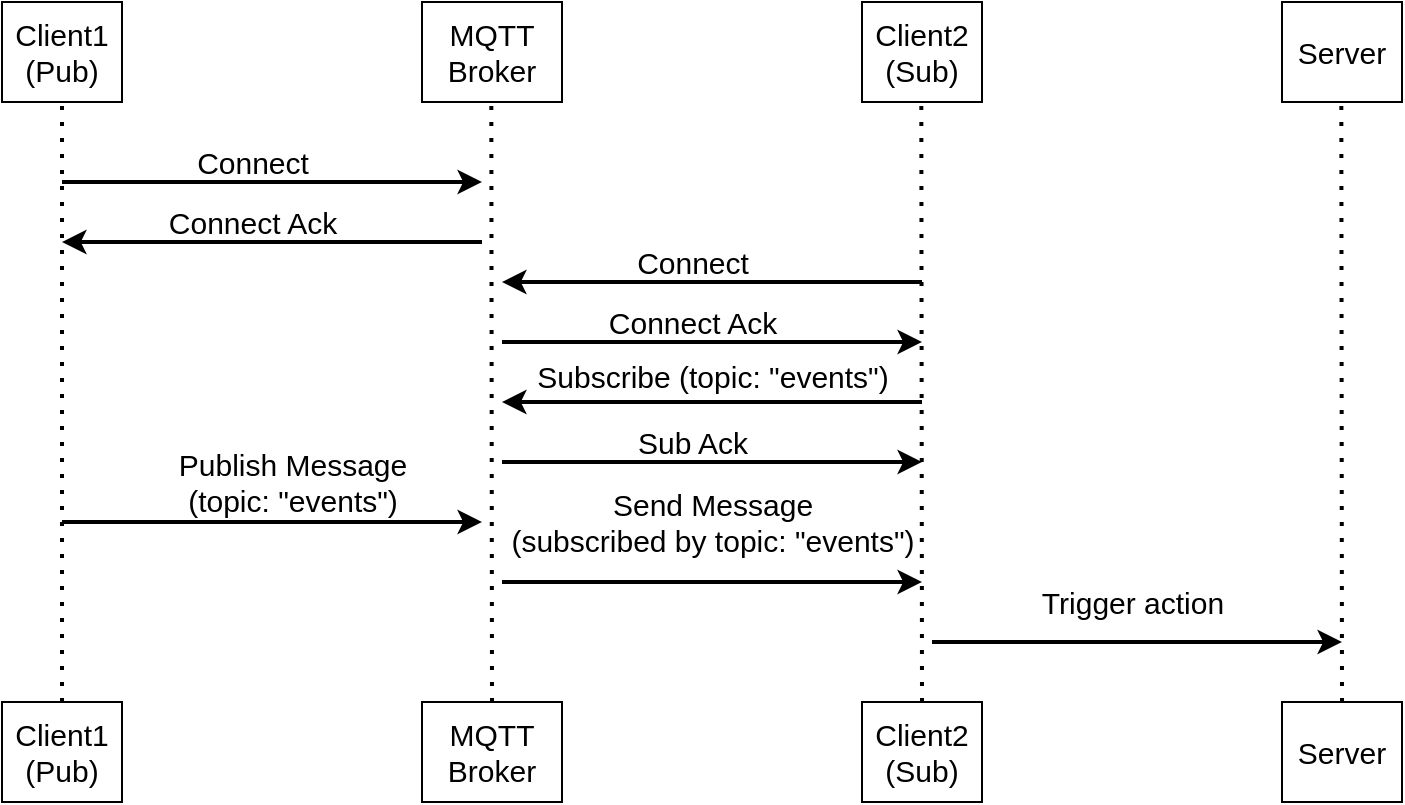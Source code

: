 <mxfile version="14.6.13" type="device"><diagram id="eZ-XlgyxA2OQ01sNlBkf" name="Page-1"><mxGraphModel dx="1415" dy="752" grid="1" gridSize="10" guides="1" tooltips="1" connect="1" arrows="1" fold="1" page="1" pageScale="1" pageWidth="827" pageHeight="1169" math="0" shadow="0"><root><mxCell id="0"/><mxCell id="1" parent="0"/><mxCell id="51J2xHO1Z3sdgw1FK7gn-1" value="Client1 (Pub)" style="rounded=0;whiteSpace=wrap;html=1;fontSize=15;" vertex="1" parent="1"><mxGeometry x="70" y="40" width="60" height="50" as="geometry"/></mxCell><mxCell id="51J2xHO1Z3sdgw1FK7gn-2" value="MQTT Broker" style="rounded=0;whiteSpace=wrap;html=1;fontSize=15;" vertex="1" parent="1"><mxGeometry x="280" y="40" width="70" height="50" as="geometry"/></mxCell><mxCell id="51J2xHO1Z3sdgw1FK7gn-3" value="Client2 (Sub)" style="rounded=0;whiteSpace=wrap;html=1;fontSize=15;" vertex="1" parent="1"><mxGeometry x="500" y="40" width="60" height="50" as="geometry"/></mxCell><mxCell id="51J2xHO1Z3sdgw1FK7gn-4" value="Server" style="rounded=0;whiteSpace=wrap;html=1;fontSize=15;" vertex="1" parent="1"><mxGeometry x="710" y="40" width="60" height="50" as="geometry"/></mxCell><mxCell id="51J2xHO1Z3sdgw1FK7gn-5" value="" style="endArrow=none;dashed=1;html=1;dashPattern=1 3;strokeWidth=2;fontSize=15;" edge="1" parent="1"><mxGeometry width="50" height="50" relative="1" as="geometry"><mxPoint x="100" y="390" as="sourcePoint"/><mxPoint x="100" y="90" as="targetPoint"/></mxGeometry></mxCell><mxCell id="51J2xHO1Z3sdgw1FK7gn-6" value="" style="endArrow=none;dashed=1;html=1;dashPattern=1 3;strokeWidth=2;fontSize=15;" edge="1" parent="1"><mxGeometry width="50" height="50" relative="1" as="geometry"><mxPoint x="315" y="390" as="sourcePoint"/><mxPoint x="314.66" y="90.0" as="targetPoint"/></mxGeometry></mxCell><mxCell id="51J2xHO1Z3sdgw1FK7gn-7" value="" style="endArrow=none;dashed=1;html=1;dashPattern=1 3;strokeWidth=2;fontSize=15;" edge="1" parent="1"><mxGeometry width="50" height="50" relative="1" as="geometry"><mxPoint x="530" y="390" as="sourcePoint"/><mxPoint x="529.66" y="90.0" as="targetPoint"/></mxGeometry></mxCell><mxCell id="51J2xHO1Z3sdgw1FK7gn-8" value="" style="endArrow=none;dashed=1;html=1;dashPattern=1 3;strokeWidth=2;fontSize=15;" edge="1" parent="1"><mxGeometry width="50" height="50" relative="1" as="geometry"><mxPoint x="740" y="390" as="sourcePoint"/><mxPoint x="739.66" y="90.0" as="targetPoint"/></mxGeometry></mxCell><mxCell id="51J2xHO1Z3sdgw1FK7gn-9" value="" style="endArrow=classic;html=1;fontSize=15;strokeWidth=2;" edge="1" parent="1"><mxGeometry width="50" height="50" relative="1" as="geometry"><mxPoint x="100" y="130" as="sourcePoint"/><mxPoint x="310" y="130" as="targetPoint"/></mxGeometry></mxCell><mxCell id="51J2xHO1Z3sdgw1FK7gn-10" value="Connect" style="text;html=1;align=center;verticalAlign=middle;resizable=0;points=[];autosize=1;strokeColor=none;fontSize=15;" vertex="1" parent="1"><mxGeometry x="160" y="110" width="70" height="20" as="geometry"/></mxCell><mxCell id="51J2xHO1Z3sdgw1FK7gn-12" value="" style="endArrow=classic;html=1;fontSize=15;strokeWidth=2;" edge="1" parent="1"><mxGeometry width="50" height="50" relative="1" as="geometry"><mxPoint x="310" y="160.0" as="sourcePoint"/><mxPoint x="100" y="160.0" as="targetPoint"/></mxGeometry></mxCell><mxCell id="51J2xHO1Z3sdgw1FK7gn-13" value="Connect Ack" style="text;html=1;align=center;verticalAlign=middle;resizable=0;points=[];autosize=1;strokeColor=none;fontSize=15;" vertex="1" parent="1"><mxGeometry x="145" y="140" width="100" height="20" as="geometry"/></mxCell><mxCell id="51J2xHO1Z3sdgw1FK7gn-14" value="" style="endArrow=classic;html=1;fontSize=15;strokeWidth=2;" edge="1" parent="1"><mxGeometry width="50" height="50" relative="1" as="geometry"><mxPoint x="530" y="180.0" as="sourcePoint"/><mxPoint x="320" y="180.0" as="targetPoint"/></mxGeometry></mxCell><mxCell id="51J2xHO1Z3sdgw1FK7gn-15" value="Connect" style="text;html=1;align=center;verticalAlign=middle;resizable=0;points=[];autosize=1;strokeColor=none;fontSize=15;" vertex="1" parent="1"><mxGeometry x="380" y="160" width="70" height="20" as="geometry"/></mxCell><mxCell id="51J2xHO1Z3sdgw1FK7gn-16" value="" style="endArrow=classic;html=1;fontSize=15;strokeWidth=2;" edge="1" parent="1"><mxGeometry width="50" height="50" relative="1" as="geometry"><mxPoint x="320" y="210.0" as="sourcePoint"/><mxPoint x="530" y="210.0" as="targetPoint"/></mxGeometry></mxCell><mxCell id="51J2xHO1Z3sdgw1FK7gn-17" value="Connect Ack" style="text;html=1;align=center;verticalAlign=middle;resizable=0;points=[];autosize=1;strokeColor=none;fontSize=15;" vertex="1" parent="1"><mxGeometry x="365" y="190" width="100" height="20" as="geometry"/></mxCell><mxCell id="51J2xHO1Z3sdgw1FK7gn-18" value="" style="endArrow=classic;html=1;fontSize=15;strokeWidth=2;" edge="1" parent="1"><mxGeometry width="50" height="50" relative="1" as="geometry"><mxPoint x="530" y="240.0" as="sourcePoint"/><mxPoint x="320" y="240.0" as="targetPoint"/></mxGeometry></mxCell><mxCell id="51J2xHO1Z3sdgw1FK7gn-19" value="Subscribe (topic: &quot;events&quot;)" style="text;html=1;align=center;verticalAlign=middle;resizable=0;points=[];autosize=1;strokeColor=none;fontSize=15;" vertex="1" parent="1"><mxGeometry x="330" y="217" width="190" height="20" as="geometry"/></mxCell><mxCell id="51J2xHO1Z3sdgw1FK7gn-20" value="" style="endArrow=classic;html=1;fontSize=15;strokeWidth=2;" edge="1" parent="1"><mxGeometry width="50" height="50" relative="1" as="geometry"><mxPoint x="320" y="270.0" as="sourcePoint"/><mxPoint x="530" y="270.0" as="targetPoint"/></mxGeometry></mxCell><mxCell id="51J2xHO1Z3sdgw1FK7gn-21" value="Sub Ack" style="text;html=1;align=center;verticalAlign=middle;resizable=0;points=[];autosize=1;strokeColor=none;fontSize=15;" vertex="1" parent="1"><mxGeometry x="380" y="250" width="70" height="20" as="geometry"/></mxCell><mxCell id="51J2xHO1Z3sdgw1FK7gn-22" value="" style="endArrow=classic;html=1;fontSize=15;strokeWidth=2;" edge="1" parent="1"><mxGeometry width="50" height="50" relative="1" as="geometry"><mxPoint x="100" y="300.0" as="sourcePoint"/><mxPoint x="310" y="300.0" as="targetPoint"/></mxGeometry></mxCell><mxCell id="51J2xHO1Z3sdgw1FK7gn-23" value="Publish Message&lt;br&gt;(topic: &quot;events&quot;)" style="text;html=1;align=center;verticalAlign=middle;resizable=0;points=[];autosize=1;strokeColor=none;fontSize=15;" vertex="1" parent="1"><mxGeometry x="150" y="260" width="130" height="40" as="geometry"/></mxCell><mxCell id="51J2xHO1Z3sdgw1FK7gn-24" value="" style="endArrow=classic;html=1;fontSize=15;strokeWidth=2;" edge="1" parent="1"><mxGeometry width="50" height="50" relative="1" as="geometry"><mxPoint x="320" y="330" as="sourcePoint"/><mxPoint x="530" y="330" as="targetPoint"/></mxGeometry></mxCell><mxCell id="51J2xHO1Z3sdgw1FK7gn-25" value="Send Message&lt;br&gt;(subscribed by topic: &quot;events&quot;)" style="text;html=1;align=center;verticalAlign=middle;resizable=0;points=[];autosize=1;strokeColor=none;fontSize=15;" vertex="1" parent="1"><mxGeometry x="315" y="280" width="220" height="40" as="geometry"/></mxCell><mxCell id="51J2xHO1Z3sdgw1FK7gn-26" value="" style="endArrow=classic;html=1;fontSize=15;strokeWidth=2;" edge="1" parent="1"><mxGeometry width="50" height="50" relative="1" as="geometry"><mxPoint x="535" y="360" as="sourcePoint"/><mxPoint x="740" y="360" as="targetPoint"/></mxGeometry></mxCell><mxCell id="51J2xHO1Z3sdgw1FK7gn-27" value="Trigger action" style="text;html=1;align=center;verticalAlign=middle;resizable=0;points=[];autosize=1;strokeColor=none;fontSize=15;" vertex="1" parent="1"><mxGeometry x="580" y="330" width="110" height="20" as="geometry"/></mxCell><mxCell id="51J2xHO1Z3sdgw1FK7gn-28" value="Client1 (Pub)" style="rounded=0;whiteSpace=wrap;html=1;fontSize=15;" vertex="1" parent="1"><mxGeometry x="70" y="390" width="60" height="50" as="geometry"/></mxCell><mxCell id="51J2xHO1Z3sdgw1FK7gn-29" value="MQTT Broker" style="rounded=0;whiteSpace=wrap;html=1;fontSize=15;" vertex="1" parent="1"><mxGeometry x="280" y="390" width="70" height="50" as="geometry"/></mxCell><mxCell id="51J2xHO1Z3sdgw1FK7gn-30" value="Client2 (Sub)" style="rounded=0;whiteSpace=wrap;html=1;fontSize=15;" vertex="1" parent="1"><mxGeometry x="500" y="390" width="60" height="50" as="geometry"/></mxCell><mxCell id="51J2xHO1Z3sdgw1FK7gn-31" value="Server" style="rounded=0;whiteSpace=wrap;html=1;fontSize=15;" vertex="1" parent="1"><mxGeometry x="710" y="390" width="60" height="50" as="geometry"/></mxCell></root></mxGraphModel></diagram></mxfile>